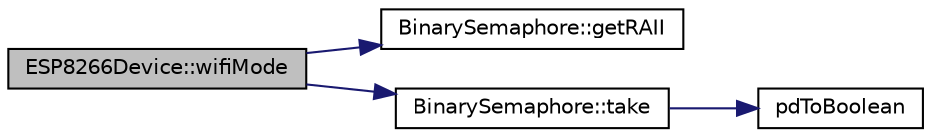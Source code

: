 digraph "ESP8266Device::wifiMode"
{
  edge [fontname="Helvetica",fontsize="10",labelfontname="Helvetica",labelfontsize="10"];
  node [fontname="Helvetica",fontsize="10",shape=record];
  rankdir="LR";
  Node1 [label="ESP8266Device::wifiMode",height=0.2,width=0.4,color="black", fillcolor="grey75", style="filled" fontcolor="black"];
  Node1 -> Node2 [color="midnightblue",fontsize="10",style="solid",fontname="Helvetica"];
  Node2 [label="BinarySemaphore::getRAII",height=0.2,width=0.4,color="black", fillcolor="white", style="filled",URL="$class_binary_semaphore.html#a870538fc0f5d4fbf443729d171ca6eb5"];
  Node1 -> Node3 [color="midnightblue",fontsize="10",style="solid",fontname="Helvetica"];
  Node3 [label="BinarySemaphore::take",height=0.2,width=0.4,color="black", fillcolor="white", style="filled",URL="$class_binary_semaphore.html#a64d958f5629aa25038ae0396c2ce2a65"];
  Node3 -> Node4 [color="midnightblue",fontsize="10",style="solid",fontname="Helvetica"];
  Node4 [label="pdToBoolean",height=0.2,width=0.4,color="black", fillcolor="white", style="filled",URL="$util_8cpp.html#a2be237b89c4f2d00156bac3f9faacd31"];
}
